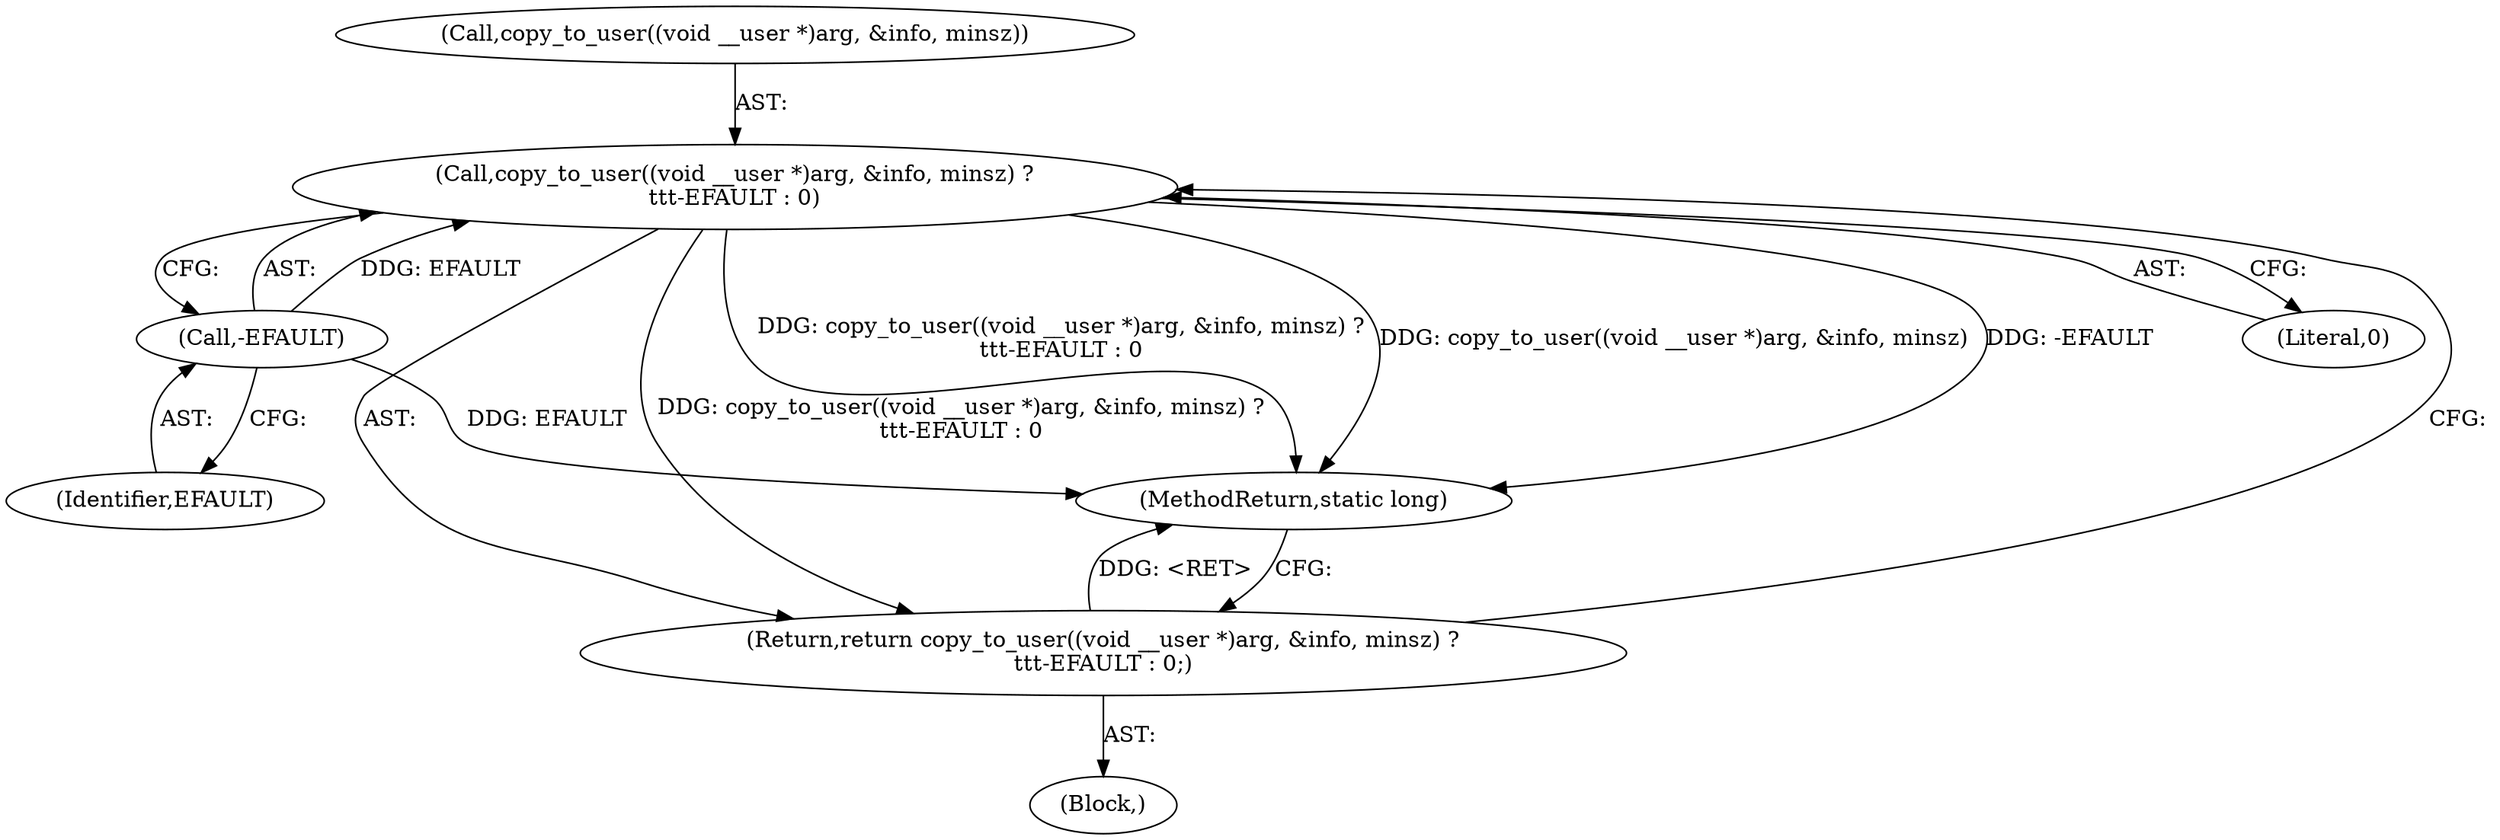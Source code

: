 digraph "0_linux_05692d7005a364add85c6e25a6c4447ce08f913a@API" {
"1000684" [label="(Call,copy_to_user((void __user *)arg, &info, minsz) ?\n\t\t\t-EFAULT : 0)"];
"1000692" [label="(Call,-EFAULT)"];
"1000683" [label="(Return,return copy_to_user((void __user *)arg, &info, minsz) ?\n\t\t\t-EFAULT : 0;)"];
"1000693" [label="(Identifier,EFAULT)"];
"1000603" [label="(Block,)"];
"1001380" [label="(MethodReturn,static long)"];
"1000694" [label="(Literal,0)"];
"1000692" [label="(Call,-EFAULT)"];
"1000684" [label="(Call,copy_to_user((void __user *)arg, &info, minsz) ?\n\t\t\t-EFAULT : 0)"];
"1000683" [label="(Return,return copy_to_user((void __user *)arg, &info, minsz) ?\n\t\t\t-EFAULT : 0;)"];
"1000685" [label="(Call,copy_to_user((void __user *)arg, &info, minsz))"];
"1000684" -> "1000683"  [label="AST: "];
"1000684" -> "1000692"  [label="CFG: "];
"1000684" -> "1000694"  [label="CFG: "];
"1000685" -> "1000684"  [label="AST: "];
"1000692" -> "1000684"  [label="AST: "];
"1000694" -> "1000684"  [label="AST: "];
"1000683" -> "1000684"  [label="CFG: "];
"1000684" -> "1001380"  [label="DDG: copy_to_user((void __user *)arg, &info, minsz) ?\n\t\t\t-EFAULT : 0"];
"1000684" -> "1001380"  [label="DDG: copy_to_user((void __user *)arg, &info, minsz)"];
"1000684" -> "1001380"  [label="DDG: -EFAULT"];
"1000684" -> "1000683"  [label="DDG: copy_to_user((void __user *)arg, &info, minsz) ?\n\t\t\t-EFAULT : 0"];
"1000692" -> "1000684"  [label="DDG: EFAULT"];
"1000692" -> "1000693"  [label="CFG: "];
"1000693" -> "1000692"  [label="AST: "];
"1000692" -> "1001380"  [label="DDG: EFAULT"];
"1000683" -> "1000603"  [label="AST: "];
"1001380" -> "1000683"  [label="CFG: "];
"1000683" -> "1001380"  [label="DDG: <RET>"];
}
